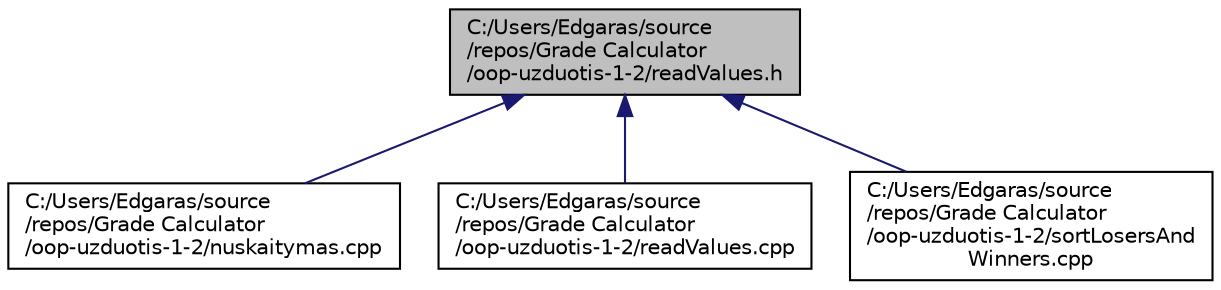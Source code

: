 digraph "C:/Users/Edgaras/source/repos/Grade Calculator/oop-uzduotis-1-2/readValues.h"
{
 // LATEX_PDF_SIZE
  edge [fontname="Helvetica",fontsize="10",labelfontname="Helvetica",labelfontsize="10"];
  node [fontname="Helvetica",fontsize="10",shape=record];
  Node1 [label="C:/Users/Edgaras/source\l/repos/Grade Calculator\l/oop-uzduotis-1-2/readValues.h",height=0.2,width=0.4,color="black", fillcolor="grey75", style="filled", fontcolor="black",tooltip=" "];
  Node1 -> Node2 [dir="back",color="midnightblue",fontsize="10",style="solid"];
  Node2 [label="C:/Users/Edgaras/source\l/repos/Grade Calculator\l/oop-uzduotis-1-2/nuskaitymas.cpp",height=0.2,width=0.4,color="black", fillcolor="white", style="filled",URL="$nuskaitymas_8cpp.html",tooltip=" "];
  Node1 -> Node3 [dir="back",color="midnightblue",fontsize="10",style="solid"];
  Node3 [label="C:/Users/Edgaras/source\l/repos/Grade Calculator\l/oop-uzduotis-1-2/readValues.cpp",height=0.2,width=0.4,color="black", fillcolor="white", style="filled",URL="$read_values_8cpp.html",tooltip=" "];
  Node1 -> Node4 [dir="back",color="midnightblue",fontsize="10",style="solid"];
  Node4 [label="C:/Users/Edgaras/source\l/repos/Grade Calculator\l/oop-uzduotis-1-2/sortLosersAnd\lWinners.cpp",height=0.2,width=0.4,color="black", fillcolor="white", style="filled",URL="$sort_losers_and_winners_8cpp.html",tooltip=" "];
}

